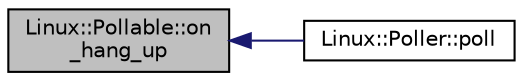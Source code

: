 digraph "Linux::Pollable::on_hang_up"
{
 // INTERACTIVE_SVG=YES
  edge [fontname="Helvetica",fontsize="10",labelfontname="Helvetica",labelfontsize="10"];
  node [fontname="Helvetica",fontsize="10",shape=record];
  rankdir="LR";
  Node1 [label="Linux::Pollable::on\l_hang_up",height=0.2,width=0.4,color="black", fillcolor="grey75", style="filled", fontcolor="black"];
  Node1 -> Node2 [dir="back",color="midnightblue",fontsize="10",style="solid",fontname="Helvetica"];
  Node2 [label="Linux::Poller::poll",height=0.2,width=0.4,color="black", fillcolor="white", style="filled",URL="$classLinux_1_1Poller.html#aa981d6080990b3036103ee3b36909444"];
}
